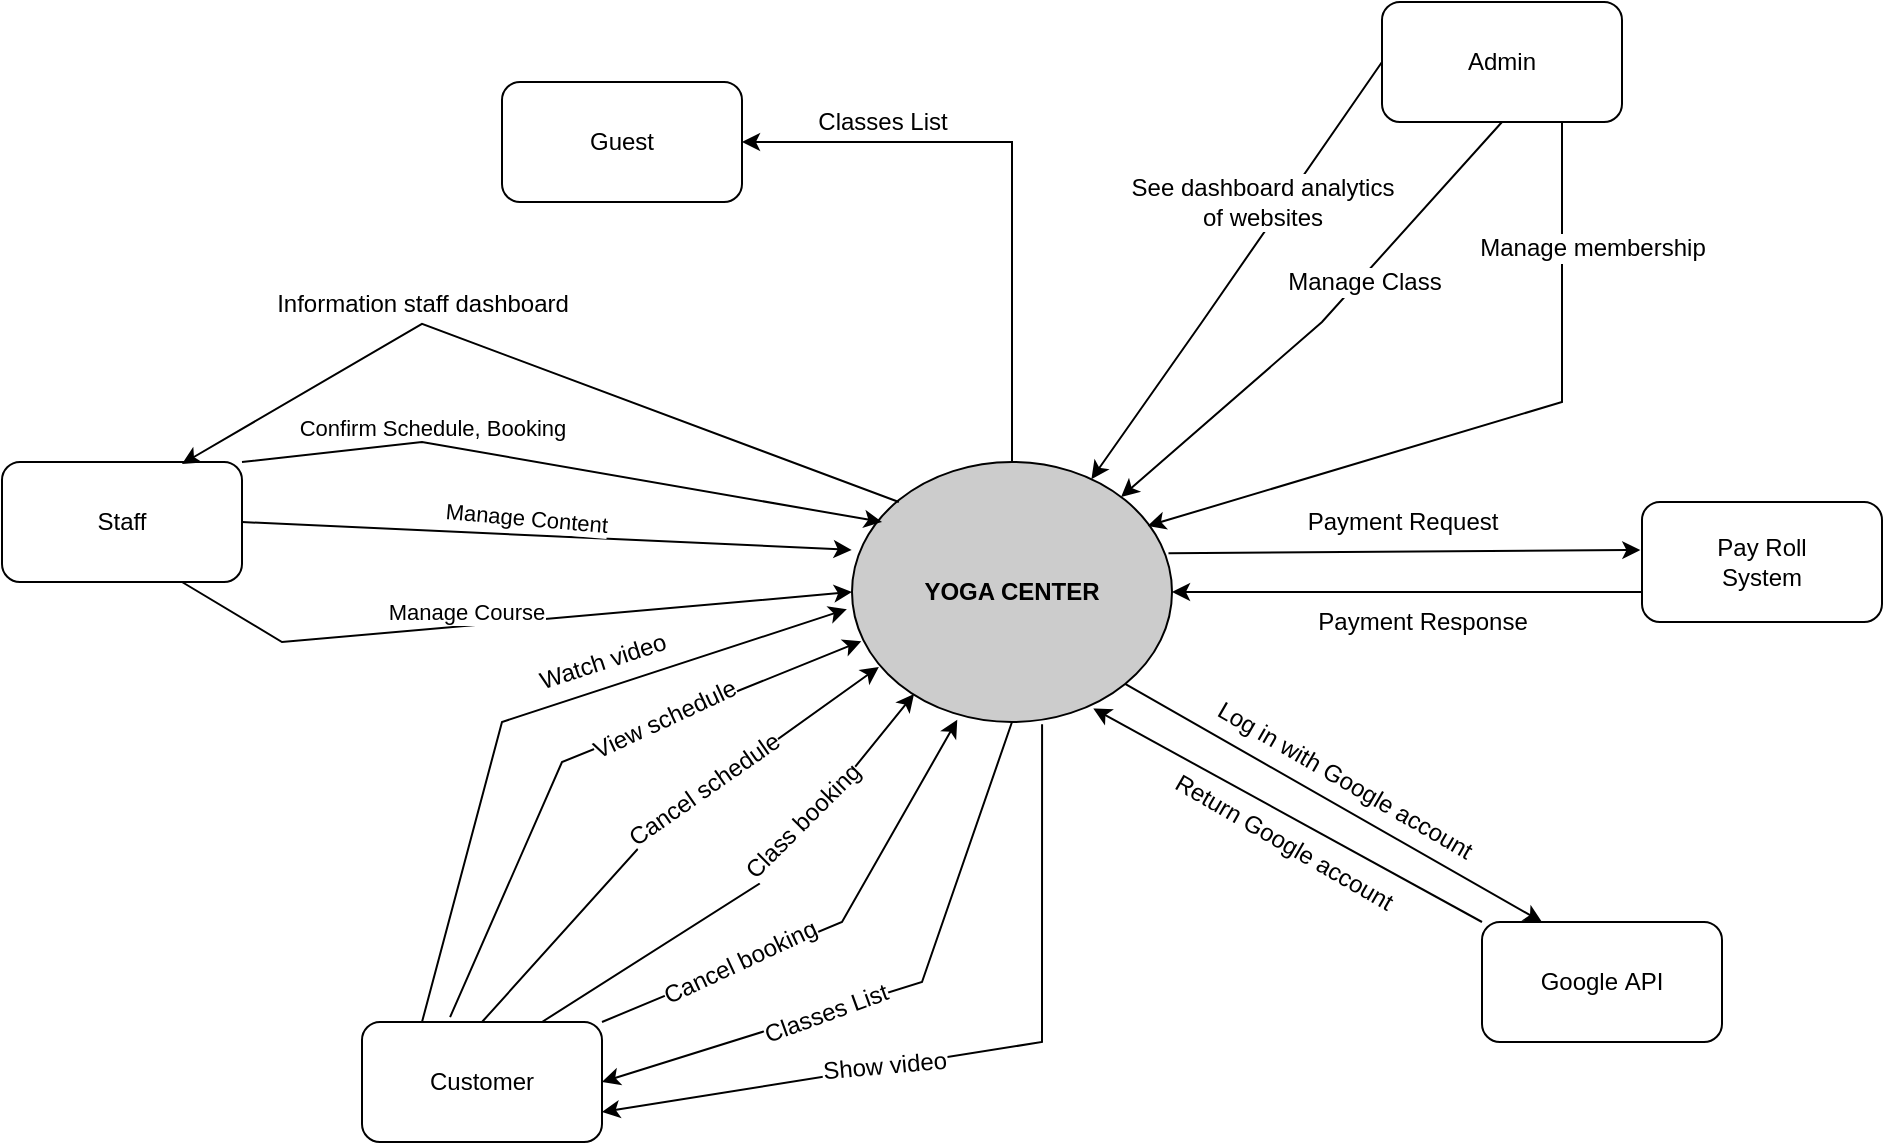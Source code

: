 <mxfile version="21.3.2" type="github" pages="2">
  <diagram name="Page-1" id="MrMd92r9Plxw8csmyKqU">
    <mxGraphModel dx="2100" dy="621" grid="1" gridSize="10" guides="1" tooltips="1" connect="1" arrows="1" fold="1" page="1" pageScale="1" pageWidth="850" pageHeight="1100" math="0" shadow="0">
      <root>
        <mxCell id="0" />
        <mxCell id="1" parent="0" />
        <mxCell id="_cK40kKRT9cYeLN7EiDp-18" style="edgeStyle=orthogonalEdgeStyle;rounded=0;orthogonalLoop=1;jettySize=auto;html=1;exitX=0.5;exitY=0;exitDx=0;exitDy=0;entryX=1;entryY=0.5;entryDx=0;entryDy=0;" parent="1" source="bXOHu24MMkb-XXLfuNmj-2" target="bXOHu24MMkb-XXLfuNmj-6" edge="1">
          <mxGeometry relative="1" as="geometry">
            <Array as="points">
              <mxPoint x="425" y="190" />
            </Array>
          </mxGeometry>
        </mxCell>
        <mxCell id="_cK40kKRT9cYeLN7EiDp-19" value="&lt;font style=&quot;font-size: 12px;&quot;&gt;Classes List&lt;/font&gt;" style="edgeLabel;html=1;align=center;verticalAlign=middle;resizable=0;points=[];" parent="_cK40kKRT9cYeLN7EiDp-18" vertex="1" connectable="0">
          <mxGeometry x="0.207" y="2" relative="1" as="geometry">
            <mxPoint x="-47" y="-12" as="offset" />
          </mxGeometry>
        </mxCell>
        <mxCell id="bXOHu24MMkb-XXLfuNmj-2" value="&lt;b&gt;YOGA CENTER&lt;/b&gt;" style="ellipse;whiteSpace=wrap;html=1;fillColor=#ccc;" parent="1" vertex="1">
          <mxGeometry x="345" y="350" width="160" height="130" as="geometry" />
        </mxCell>
        <mxCell id="bXOHu24MMkb-XXLfuNmj-3" value="Customer" style="rounded=1;whiteSpace=wrap;html=1;" parent="1" vertex="1">
          <mxGeometry x="100" y="630" width="120" height="60" as="geometry" />
        </mxCell>
        <mxCell id="bXOHu24MMkb-XXLfuNmj-4" value="Admin" style="whiteSpace=wrap;html=1;rounded=1;" parent="1" vertex="1">
          <mxGeometry x="610" y="120" width="120" height="60" as="geometry" />
        </mxCell>
        <mxCell id="bXOHu24MMkb-XXLfuNmj-6" value="Guest" style="rounded=1;whiteSpace=wrap;html=1;" parent="1" vertex="1">
          <mxGeometry x="170" y="160" width="120" height="60" as="geometry" />
        </mxCell>
        <mxCell id="bXOHu24MMkb-XXLfuNmj-7" value="Staff" style="rounded=1;whiteSpace=wrap;html=1;" parent="1" vertex="1">
          <mxGeometry x="-80" y="350" width="120" height="60" as="geometry" />
        </mxCell>
        <mxCell id="_cK40kKRT9cYeLN7EiDp-1" value="Google&amp;nbsp;API" style="rounded=1;whiteSpace=wrap;html=1;" parent="1" vertex="1">
          <mxGeometry x="660" y="580" width="120" height="60" as="geometry" />
        </mxCell>
        <mxCell id="_cK40kKRT9cYeLN7EiDp-2" value="" style="endArrow=classic;html=1;rounded=0;entryX=0.25;entryY=0;entryDx=0;entryDy=0;exitX=1;exitY=1;exitDx=0;exitDy=0;" parent="1" source="bXOHu24MMkb-XXLfuNmj-2" target="_cK40kKRT9cYeLN7EiDp-1" edge="1">
          <mxGeometry width="50" height="50" relative="1" as="geometry">
            <mxPoint x="400" y="450" as="sourcePoint" />
            <mxPoint x="450" y="400" as="targetPoint" />
          </mxGeometry>
        </mxCell>
        <mxCell id="_cK40kKRT9cYeLN7EiDp-3" value="&lt;font style=&quot;font-size: 12px;&quot;&gt;Log in with Google account&lt;/font&gt;" style="edgeLabel;html=1;align=center;verticalAlign=middle;resizable=0;points=[];rotation=30;" parent="_cK40kKRT9cYeLN7EiDp-2" vertex="1" connectable="0">
          <mxGeometry x="-0.135" y="4" relative="1" as="geometry">
            <mxPoint x="17" as="offset" />
          </mxGeometry>
        </mxCell>
        <mxCell id="_cK40kKRT9cYeLN7EiDp-6" value="" style="endArrow=classic;html=1;rounded=0;exitX=0;exitY=0;exitDx=0;exitDy=0;entryX=0.754;entryY=0.948;entryDx=0;entryDy=0;entryPerimeter=0;" parent="1" source="_cK40kKRT9cYeLN7EiDp-1" target="bXOHu24MMkb-XXLfuNmj-2" edge="1">
          <mxGeometry width="50" height="50" relative="1" as="geometry">
            <mxPoint x="400" y="450" as="sourcePoint" />
            <mxPoint x="450" y="400" as="targetPoint" />
          </mxGeometry>
        </mxCell>
        <mxCell id="_cK40kKRT9cYeLN7EiDp-7" value="&lt;font style=&quot;font-size: 12px;&quot;&gt;Return Google account&lt;/font&gt;" style="edgeLabel;html=1;align=center;verticalAlign=middle;resizable=0;points=[];rotation=30;" parent="_cK40kKRT9cYeLN7EiDp-6" vertex="1" connectable="0">
          <mxGeometry x="0.177" relative="1" as="geometry">
            <mxPoint x="15" y="22" as="offset" />
          </mxGeometry>
        </mxCell>
        <mxCell id="_cK40kKRT9cYeLN7EiDp-8" value="Pay&amp;nbsp;Roll&lt;br&gt;System" style="rounded=1;whiteSpace=wrap;html=1;" parent="1" vertex="1">
          <mxGeometry x="740" y="370" width="120" height="60" as="geometry" />
        </mxCell>
        <mxCell id="_cK40kKRT9cYeLN7EiDp-10" value="" style="endArrow=classic;html=1;rounded=0;exitX=0.989;exitY=0.351;exitDx=0;exitDy=0;exitPerimeter=0;entryX=-0.007;entryY=0.4;entryDx=0;entryDy=0;entryPerimeter=0;" parent="1" source="bXOHu24MMkb-XXLfuNmj-2" target="_cK40kKRT9cYeLN7EiDp-8" edge="1">
          <mxGeometry width="50" height="50" relative="1" as="geometry">
            <mxPoint x="500" y="383" as="sourcePoint" />
            <mxPoint x="740" y="390" as="targetPoint" />
          </mxGeometry>
        </mxCell>
        <mxCell id="_cK40kKRT9cYeLN7EiDp-12" value="&lt;font style=&quot;font-size: 12px;&quot;&gt;Payment Request&lt;/font&gt;" style="edgeLabel;html=1;align=center;verticalAlign=middle;resizable=0;points=[];rotation=0;" parent="_cK40kKRT9cYeLN7EiDp-10" vertex="1" connectable="0">
          <mxGeometry x="-0.17" y="-1" relative="1" as="geometry">
            <mxPoint x="19" y="-16" as="offset" />
          </mxGeometry>
        </mxCell>
        <mxCell id="_cK40kKRT9cYeLN7EiDp-11" value="" style="endArrow=classic;html=1;rounded=0;entryX=1;entryY=0.5;entryDx=0;entryDy=0;exitX=0;exitY=0.75;exitDx=0;exitDy=0;" parent="1" source="_cK40kKRT9cYeLN7EiDp-8" target="bXOHu24MMkb-XXLfuNmj-2" edge="1">
          <mxGeometry width="50" height="50" relative="1" as="geometry">
            <mxPoint x="400" y="440" as="sourcePoint" />
            <mxPoint x="450" y="390" as="targetPoint" />
          </mxGeometry>
        </mxCell>
        <mxCell id="_cK40kKRT9cYeLN7EiDp-14" value="&lt;font style=&quot;font-size: 12px;&quot;&gt;Payment Response&lt;/font&gt;" style="edgeLabel;html=1;align=center;verticalAlign=middle;resizable=0;points=[];rotation=0;" parent="_cK40kKRT9cYeLN7EiDp-11" vertex="1" connectable="0">
          <mxGeometry x="-0.259" y="3" relative="1" as="geometry">
            <mxPoint x="-23" y="12" as="offset" />
          </mxGeometry>
        </mxCell>
        <mxCell id="_cK40kKRT9cYeLN7EiDp-26" value="" style="endArrow=classic;html=1;rounded=0;exitX=0;exitY=0.5;exitDx=0;exitDy=0;" parent="1" source="bXOHu24MMkb-XXLfuNmj-4" target="bXOHu24MMkb-XXLfuNmj-2" edge="1">
          <mxGeometry width="50" height="50" relative="1" as="geometry">
            <mxPoint x="210" y="219.46" as="sourcePoint" />
            <mxPoint x="380" y="360" as="targetPoint" />
            <Array as="points">
              <mxPoint x="520" y="280" />
            </Array>
          </mxGeometry>
        </mxCell>
        <mxCell id="_cK40kKRT9cYeLN7EiDp-29" value="&lt;font style=&quot;font-size: 12px;&quot;&gt;See&amp;nbsp;dashboard analytics &lt;br&gt;of websites&lt;/font&gt;" style="edgeLabel;html=1;align=center;verticalAlign=middle;resizable=0;points=[];rotation=0;" parent="_cK40kKRT9cYeLN7EiDp-26" vertex="1" connectable="0">
          <mxGeometry x="-0.688" y="2" relative="1" as="geometry">
            <mxPoint x="-39" y="36" as="offset" />
          </mxGeometry>
        </mxCell>
        <mxCell id="_cK40kKRT9cYeLN7EiDp-31" value="" style="endArrow=classic;html=1;rounded=0;exitX=0.75;exitY=1;exitDx=0;exitDy=0;entryX=0.924;entryY=0.246;entryDx=0;entryDy=0;entryPerimeter=0;" parent="1" source="bXOHu24MMkb-XXLfuNmj-4" target="bXOHu24MMkb-XXLfuNmj-2" edge="1">
          <mxGeometry width="50" height="50" relative="1" as="geometry">
            <mxPoint x="704.96" y="180" as="sourcePoint" />
            <mxPoint x="505.0" y="380.03" as="targetPoint" />
            <Array as="points">
              <mxPoint x="700" y="320" />
            </Array>
          </mxGeometry>
        </mxCell>
        <mxCell id="_cK40kKRT9cYeLN7EiDp-33" value="&lt;font style=&quot;font-size: 12px;&quot;&gt;Manage membership&lt;/font&gt;" style="edgeLabel;html=1;align=center;verticalAlign=middle;resizable=0;points=[];rotation=0;" parent="_cK40kKRT9cYeLN7EiDp-31" vertex="1" connectable="0">
          <mxGeometry x="-0.346" y="-2" relative="1" as="geometry">
            <mxPoint x="17" y="-54" as="offset" />
          </mxGeometry>
        </mxCell>
        <mxCell id="_cK40kKRT9cYeLN7EiDp-35" value="" style="endArrow=classic;html=1;rounded=0;exitX=0.5;exitY=1;exitDx=0;exitDy=0;" parent="1" source="bXOHu24MMkb-XXLfuNmj-4" target="bXOHu24MMkb-XXLfuNmj-2" edge="1">
          <mxGeometry width="50" height="50" relative="1" as="geometry">
            <mxPoint x="400" y="430" as="sourcePoint" />
            <mxPoint x="450" y="380" as="targetPoint" />
            <Array as="points">
              <mxPoint x="580" y="280" />
            </Array>
          </mxGeometry>
        </mxCell>
        <mxCell id="_cK40kKRT9cYeLN7EiDp-36" value="&lt;font style=&quot;font-size: 12px;&quot;&gt;Manage Class&lt;/font&gt;" style="edgeLabel;html=1;align=center;verticalAlign=middle;resizable=0;points=[];rotation=0;" parent="_cK40kKRT9cYeLN7EiDp-35" vertex="1" connectable="0">
          <mxGeometry x="-0.421" y="2" relative="1" as="geometry">
            <mxPoint x="-19" y="21" as="offset" />
          </mxGeometry>
        </mxCell>
        <mxCell id="_cK40kKRT9cYeLN7EiDp-38" value="" style="endArrow=classic;html=1;rounded=0;exitX=0.5;exitY=0;exitDx=0;exitDy=0;entryX=0.084;entryY=0.788;entryDx=0;entryDy=0;entryPerimeter=0;" parent="1" source="bXOHu24MMkb-XXLfuNmj-3" target="bXOHu24MMkb-XXLfuNmj-2" edge="1">
          <mxGeometry width="50" height="50" relative="1" as="geometry">
            <mxPoint x="400" y="520" as="sourcePoint" />
            <mxPoint x="450" y="470" as="targetPoint" />
            <Array as="points">
              <mxPoint x="250" y="530" />
            </Array>
          </mxGeometry>
        </mxCell>
        <mxCell id="_cK40kKRT9cYeLN7EiDp-49" value="&lt;font style=&quot;font-size: 12px;&quot;&gt;Cancel schedule&lt;/font&gt;" style="edgeLabel;html=1;align=center;verticalAlign=middle;resizable=0;points=[];rotation=-35;" parent="_cK40kKRT9cYeLN7EiDp-38" vertex="1" connectable="0">
          <mxGeometry x="0.198" y="1" relative="1" as="geometry">
            <mxPoint as="offset" />
          </mxGeometry>
        </mxCell>
        <mxCell id="_cK40kKRT9cYeLN7EiDp-39" value="" style="endArrow=classic;html=1;rounded=0;exitX=0.75;exitY=0;exitDx=0;exitDy=0;entryX=0.194;entryY=0.892;entryDx=0;entryDy=0;entryPerimeter=0;" parent="1" source="bXOHu24MMkb-XXLfuNmj-3" target="bXOHu24MMkb-XXLfuNmj-2" edge="1">
          <mxGeometry width="50" height="50" relative="1" as="geometry">
            <mxPoint x="400" y="520" as="sourcePoint" />
            <mxPoint x="340" y="480" as="targetPoint" />
            <Array as="points">
              <mxPoint x="300" y="560" />
            </Array>
          </mxGeometry>
        </mxCell>
        <mxCell id="_cK40kKRT9cYeLN7EiDp-50" value="&lt;font style=&quot;font-size: 12px;&quot;&gt;Class booking&lt;/font&gt;" style="edgeLabel;html=1;align=center;verticalAlign=middle;resizable=0;points=[];rotation=-45;" parent="_cK40kKRT9cYeLN7EiDp-39" vertex="1" connectable="0">
          <mxGeometry x="0.289" y="3" relative="1" as="geometry">
            <mxPoint x="2" y="-4" as="offset" />
          </mxGeometry>
        </mxCell>
        <mxCell id="_cK40kKRT9cYeLN7EiDp-41" value="" style="endArrow=classic;html=1;rounded=0;exitX=0.367;exitY=-0.04;exitDx=0;exitDy=0;entryX=0.029;entryY=0.689;entryDx=0;entryDy=0;entryPerimeter=0;exitPerimeter=0;" parent="1" source="bXOHu24MMkb-XXLfuNmj-3" target="bXOHu24MMkb-XXLfuNmj-2" edge="1">
          <mxGeometry width="50" height="50" relative="1" as="geometry">
            <mxPoint x="400" y="520" as="sourcePoint" />
            <mxPoint x="450" y="470" as="targetPoint" />
            <Array as="points">
              <mxPoint x="200" y="500" />
            </Array>
          </mxGeometry>
        </mxCell>
        <mxCell id="_cK40kKRT9cYeLN7EiDp-48" value="&lt;font style=&quot;font-size: 12px;&quot;&gt;View schedule&lt;/font&gt;" style="edgeLabel;html=1;align=center;verticalAlign=middle;resizable=0;points=[];rotation=-25;" parent="_cK40kKRT9cYeLN7EiDp-41" vertex="1" connectable="0">
          <mxGeometry x="0.29" y="1" relative="1" as="geometry">
            <mxPoint as="offset" />
          </mxGeometry>
        </mxCell>
        <mxCell id="_cK40kKRT9cYeLN7EiDp-43" value="" style="endArrow=classic;html=1;rounded=0;exitX=1;exitY=0;exitDx=0;exitDy=0;entryX=0.329;entryY=0.991;entryDx=0;entryDy=0;entryPerimeter=0;" parent="1" source="bXOHu24MMkb-XXLfuNmj-3" target="bXOHu24MMkb-XXLfuNmj-2" edge="1">
          <mxGeometry width="50" height="50" relative="1" as="geometry">
            <mxPoint x="400" y="520" as="sourcePoint" />
            <mxPoint x="450" y="470" as="targetPoint" />
            <Array as="points">
              <mxPoint x="340" y="580" />
            </Array>
          </mxGeometry>
        </mxCell>
        <mxCell id="_cK40kKRT9cYeLN7EiDp-51" value="&lt;font style=&quot;font-size: 12px;&quot;&gt;Cancel booking&lt;/font&gt;" style="edgeLabel;html=1;align=center;verticalAlign=middle;resizable=0;points=[];rotation=-25;" parent="_cK40kKRT9cYeLN7EiDp-43" vertex="1" connectable="0">
          <mxGeometry x="-0.313" y="-3" relative="1" as="geometry">
            <mxPoint x="-10" as="offset" />
          </mxGeometry>
        </mxCell>
        <mxCell id="_cK40kKRT9cYeLN7EiDp-44" value="" style="endArrow=classic;html=1;rounded=0;exitX=0.5;exitY=1;exitDx=0;exitDy=0;entryX=1;entryY=0.5;entryDx=0;entryDy=0;" parent="1" source="bXOHu24MMkb-XXLfuNmj-2" target="bXOHu24MMkb-XXLfuNmj-3" edge="1">
          <mxGeometry width="50" height="50" relative="1" as="geometry">
            <mxPoint x="400" y="520" as="sourcePoint" />
            <mxPoint x="450" y="470" as="targetPoint" />
            <Array as="points">
              <mxPoint x="380" y="610" />
            </Array>
          </mxGeometry>
        </mxCell>
        <mxCell id="_cK40kKRT9cYeLN7EiDp-52" value="&lt;font style=&quot;font-size: 12px;&quot;&gt;Classes List&lt;/font&gt;" style="edgeLabel;html=1;align=center;verticalAlign=middle;resizable=0;points=[];rotation=-20;" parent="_cK40kKRT9cYeLN7EiDp-44" vertex="1" connectable="0">
          <mxGeometry x="0.238" y="1" relative="1" as="geometry">
            <mxPoint as="offset" />
          </mxGeometry>
        </mxCell>
        <mxCell id="_cK40kKRT9cYeLN7EiDp-45" value="" style="endArrow=classic;html=1;rounded=0;entryX=1;entryY=0.75;entryDx=0;entryDy=0;exitX=0.594;exitY=1.009;exitDx=0;exitDy=0;exitPerimeter=0;" parent="1" source="bXOHu24MMkb-XXLfuNmj-2" target="bXOHu24MMkb-XXLfuNmj-3" edge="1">
          <mxGeometry width="50" height="50" relative="1" as="geometry">
            <mxPoint x="400" y="520" as="sourcePoint" />
            <mxPoint x="450" y="470" as="targetPoint" />
            <Array as="points">
              <mxPoint x="440" y="640" />
            </Array>
          </mxGeometry>
        </mxCell>
        <mxCell id="_cK40kKRT9cYeLN7EiDp-53" value="&lt;font style=&quot;font-size: 12px;&quot;&gt;Show video&lt;/font&gt;" style="edgeLabel;html=1;align=center;verticalAlign=middle;resizable=0;points=[];rotation=-5;" parent="_cK40kKRT9cYeLN7EiDp-45" vertex="1" connectable="0">
          <mxGeometry x="0.249" y="-1" relative="1" as="geometry">
            <mxPoint as="offset" />
          </mxGeometry>
        </mxCell>
        <mxCell id="_cK40kKRT9cYeLN7EiDp-46" value="" style="endArrow=classic;html=1;rounded=0;exitX=0.25;exitY=0;exitDx=0;exitDy=0;entryX=-0.016;entryY=0.566;entryDx=0;entryDy=0;entryPerimeter=0;" parent="1" source="bXOHu24MMkb-XXLfuNmj-3" target="bXOHu24MMkb-XXLfuNmj-2" edge="1">
          <mxGeometry width="50" height="50" relative="1" as="geometry">
            <mxPoint x="400" y="520" as="sourcePoint" />
            <mxPoint x="450" y="470" as="targetPoint" />
            <Array as="points">
              <mxPoint x="170" y="480" />
            </Array>
          </mxGeometry>
        </mxCell>
        <mxCell id="_cK40kKRT9cYeLN7EiDp-47" value="&lt;font style=&quot;font-size: 12px;&quot;&gt;Watch video&lt;/font&gt;" style="edgeLabel;html=1;align=center;verticalAlign=middle;resizable=0;points=[];rotation=-18;" parent="_cK40kKRT9cYeLN7EiDp-46" vertex="1" connectable="0">
          <mxGeometry x="0.252" y="-2" relative="1" as="geometry">
            <mxPoint x="-4" y="-15" as="offset" />
          </mxGeometry>
        </mxCell>
        <mxCell id="_cK40kKRT9cYeLN7EiDp-54" value="" style="endArrow=classic;html=1;rounded=0;exitX=0;exitY=0;exitDx=0;exitDy=0;entryX=0.75;entryY=0;entryDx=0;entryDy=0;" parent="1" edge="1">
          <mxGeometry width="50" height="50" relative="1" as="geometry">
            <mxPoint x="368.431" y="369.998" as="sourcePoint" />
            <mxPoint x="10" y="350.96" as="targetPoint" />
            <Array as="points">
              <mxPoint x="130" y="280.96" />
            </Array>
          </mxGeometry>
        </mxCell>
        <mxCell id="_cK40kKRT9cYeLN7EiDp-55" value="&lt;font style=&quot;font-size: 12px;&quot;&gt;Information staff dashboard&lt;/font&gt;" style="edgeLabel;html=1;align=center;verticalAlign=middle;resizable=0;points=[];rotation=0;" parent="_cK40kKRT9cYeLN7EiDp-54" vertex="1" connectable="0">
          <mxGeometry x="0.369" relative="1" as="geometry">
            <mxPoint x="13" y="-18" as="offset" />
          </mxGeometry>
        </mxCell>
        <mxCell id="_cK40kKRT9cYeLN7EiDp-56" value="" style="endArrow=classic;html=1;rounded=0;exitX=1;exitY=0.5;exitDx=0;exitDy=0;entryX=-0.001;entryY=0.338;entryDx=0;entryDy=0;entryPerimeter=0;" parent="1" source="bXOHu24MMkb-XXLfuNmj-7" target="bXOHu24MMkb-XXLfuNmj-2" edge="1">
          <mxGeometry width="50" height="50" relative="1" as="geometry">
            <mxPoint x="400" y="420" as="sourcePoint" />
            <mxPoint x="360" y="400" as="targetPoint" />
          </mxGeometry>
        </mxCell>
        <mxCell id="_cK40kKRT9cYeLN7EiDp-58" value="Confirm Schedule, Booking" style="edgeLabel;html=1;align=center;verticalAlign=middle;resizable=0;points=[];rotation=0;" parent="_cK40kKRT9cYeLN7EiDp-56" vertex="1" connectable="0">
          <mxGeometry x="-0.284" y="-1" relative="1" as="geometry">
            <mxPoint x="-14" y="-53" as="offset" />
          </mxGeometry>
        </mxCell>
        <mxCell id="IrXQ_nNbj30ZWgIwQqoz-1" value="" style="endArrow=classic;html=1;rounded=0;exitX=0.75;exitY=1;exitDx=0;exitDy=0;entryX=0;entryY=0.5;entryDx=0;entryDy=0;" parent="1" source="bXOHu24MMkb-XXLfuNmj-7" target="bXOHu24MMkb-XXLfuNmj-2" edge="1">
          <mxGeometry width="50" height="50" relative="1" as="geometry">
            <mxPoint x="530" y="450" as="sourcePoint" />
            <mxPoint x="580" y="400" as="targetPoint" />
            <Array as="points">
              <mxPoint x="60" y="440" />
            </Array>
          </mxGeometry>
        </mxCell>
        <mxCell id="IrXQ_nNbj30ZWgIwQqoz-2" value="Manage Course" style="edgeLabel;html=1;align=center;verticalAlign=middle;resizable=0;points=[];" parent="IrXQ_nNbj30ZWgIwQqoz-1" vertex="1" connectable="0">
          <mxGeometry x="-0.336" y="-1" relative="1" as="geometry">
            <mxPoint x="36" y="-11" as="offset" />
          </mxGeometry>
        </mxCell>
        <mxCell id="zavNtBPHiaZTgkonnO8q-1" value="" style="endArrow=classic;html=1;rounded=0;exitX=1;exitY=0;exitDx=0;exitDy=0;" parent="1" source="bXOHu24MMkb-XXLfuNmj-7" edge="1">
          <mxGeometry width="50" height="50" relative="1" as="geometry">
            <mxPoint x="530" y="450" as="sourcePoint" />
            <mxPoint x="360" y="380" as="targetPoint" />
            <Array as="points">
              <mxPoint x="130" y="340" />
            </Array>
          </mxGeometry>
        </mxCell>
        <mxCell id="zavNtBPHiaZTgkonnO8q-2" value="Manage Content" style="edgeLabel;html=1;align=center;verticalAlign=middle;resizable=0;points=[];rotation=5;" parent="zavNtBPHiaZTgkonnO8q-1" vertex="1" connectable="0">
          <mxGeometry x="-0.207" y="-2" relative="1" as="geometry">
            <mxPoint x="15" y="29" as="offset" />
          </mxGeometry>
        </mxCell>
      </root>
    </mxGraphModel>
  </diagram>
  <diagram id="S1NJ6HDDJ7OEK5JjMJYA" name="Page-2">
    <mxGraphModel dx="1250" dy="1721" grid="1" gridSize="10" guides="1" tooltips="1" connect="1" arrows="1" fold="1" page="1" pageScale="1" pageWidth="850" pageHeight="1100" math="0" shadow="0">
      <root>
        <mxCell id="0" />
        <mxCell id="1" parent="0" />
        <mxCell id="6F4QvNjLoQCL5bdtAY6h-9" value="" style="edgeStyle=orthogonalEdgeStyle;rounded=0;orthogonalLoop=1;jettySize=auto;html=1;exitX=0.5;exitY=0;exitDx=0;exitDy=0;entryX=0;entryY=0.5;entryDx=0;entryDy=0;" parent="1" source="6F4QvNjLoQCL5bdtAY6h-3" target="6F4QvNjLoQCL5bdtAY6h-8" edge="1">
          <mxGeometry relative="1" as="geometry" />
        </mxCell>
        <mxCell id="Jba-cBQ16d0cK4rYOOUF-9" value="&lt;font style=&quot;font-size: 12px;&quot;&gt;Click on Admin Dashboard&lt;/font&gt;" style="edgeLabel;html=1;align=center;verticalAlign=middle;resizable=0;points=[];" parent="6F4QvNjLoQCL5bdtAY6h-9" vertex="1" connectable="0">
          <mxGeometry x="0.387" y="1" relative="1" as="geometry">
            <mxPoint x="20" y="-9" as="offset" />
          </mxGeometry>
        </mxCell>
        <mxCell id="r6qMvdoQjRcYllle-EVD-7" value="" style="edgeStyle=orthogonalEdgeStyle;rounded=0;orthogonalLoop=1;jettySize=auto;html=1;" parent="1" source="6F4QvNjLoQCL5bdtAY6h-3" target="r6qMvdoQjRcYllle-EVD-6" edge="1">
          <mxGeometry relative="1" as="geometry">
            <Array as="points">
              <mxPoint x="450" y="430" />
              <mxPoint x="450" y="490" />
            </Array>
          </mxGeometry>
        </mxCell>
        <mxCell id="Jba-cBQ16d0cK4rYOOUF-13" value="&lt;font style=&quot;font-size: 12px;&quot;&gt;Click on Staff Dashboard&lt;/font&gt;" style="edgeLabel;html=1;align=center;verticalAlign=middle;resizable=0;points=[];" parent="r6qMvdoQjRcYllle-EVD-7" vertex="1" connectable="0">
          <mxGeometry x="-0.007" y="-1" relative="1" as="geometry">
            <mxPoint y="-11" as="offset" />
          </mxGeometry>
        </mxCell>
        <mxCell id="Jba-cBQ16d0cK4rYOOUF-3" value="" style="edgeStyle=orthogonalEdgeStyle;rounded=0;orthogonalLoop=1;jettySize=auto;html=1;entryX=0;entryY=0.5;entryDx=0;entryDy=0;exitX=0.5;exitY=0;exitDx=0;exitDy=0;" parent="1" source="6F4QvNjLoQCL5bdtAY6h-3" target="Jba-cBQ16d0cK4rYOOUF-2" edge="1">
          <mxGeometry relative="1" as="geometry">
            <Array as="points">
              <mxPoint x="140" y="370" />
              <mxPoint x="330" y="370" />
              <mxPoint x="330" y="560" />
            </Array>
          </mxGeometry>
        </mxCell>
        <mxCell id="Jba-cBQ16d0cK4rYOOUF-4" value="&lt;font style=&quot;font-size: 12px;&quot;&gt;Register button&lt;/font&gt;" style="edgeLabel;html=1;align=center;verticalAlign=middle;resizable=0;points=[];" parent="Jba-cBQ16d0cK4rYOOUF-3" vertex="1" connectable="0">
          <mxGeometry x="0.253" y="2" relative="1" as="geometry">
            <mxPoint x="-82" y="-108" as="offset" />
          </mxGeometry>
        </mxCell>
        <mxCell id="Jba-cBQ16d0cK4rYOOUF-6" value="" style="edgeStyle=orthogonalEdgeStyle;rounded=0;orthogonalLoop=1;jettySize=auto;html=1;exitX=0.5;exitY=0;exitDx=0;exitDy=0;entryX=0;entryY=0.5;entryDx=0;entryDy=0;" parent="1" source="6F4QvNjLoQCL5bdtAY6h-3" target="Jba-cBQ16d0cK4rYOOUF-5" edge="1">
          <mxGeometry relative="1" as="geometry">
            <Array as="points">
              <mxPoint x="140" y="-10" />
            </Array>
          </mxGeometry>
        </mxCell>
        <mxCell id="xKTZ25D4ZijVbejgiYg_-14" value="Click on User Dashboard" style="edgeLabel;html=1;align=center;verticalAlign=middle;resizable=0;points=[];" parent="Jba-cBQ16d0cK4rYOOUF-6" vertex="1" connectable="0">
          <mxGeometry x="0.453" y="2" relative="1" as="geometry">
            <mxPoint x="54" y="-8" as="offset" />
          </mxGeometry>
        </mxCell>
        <mxCell id="xKTZ25D4ZijVbejgiYg_-3" value="" style="edgeStyle=orthogonalEdgeStyle;rounded=0;orthogonalLoop=1;jettySize=auto;html=1;entryX=0;entryY=0.5;entryDx=0;entryDy=0;exitX=0.5;exitY=0;exitDx=0;exitDy=0;" parent="1" source="6F4QvNjLoQCL5bdtAY6h-3" target="xKTZ25D4ZijVbejgiYg_-2" edge="1">
          <mxGeometry relative="1" as="geometry">
            <mxPoint x="60" y="260" as="sourcePoint" />
            <Array as="points">
              <mxPoint x="140" y="-160" />
            </Array>
          </mxGeometry>
        </mxCell>
        <mxCell id="xKTZ25D4ZijVbejgiYg_-13" value="&lt;font style=&quot;font-size: 12px;&quot;&gt;Click on Course button on &lt;br&gt;the side bar&lt;/font&gt;" style="edgeLabel;html=1;align=center;verticalAlign=middle;resizable=0;points=[];" parent="xKTZ25D4ZijVbejgiYg_-3" vertex="1" connectable="0">
          <mxGeometry x="0.563" y="-1" relative="1" as="geometry">
            <mxPoint x="54" y="-21" as="offset" />
          </mxGeometry>
        </mxCell>
        <mxCell id="xKTZ25D4ZijVbejgiYg_-17" value="" style="edgeStyle=orthogonalEdgeStyle;rounded=0;orthogonalLoop=1;jettySize=auto;html=1;entryX=0;entryY=0.5;entryDx=0;entryDy=0;exitX=1;exitY=0.5;exitDx=0;exitDy=0;exitPerimeter=0;" parent="1" source="6F4QvNjLoQCL5bdtAY6h-3" target="xKTZ25D4ZijVbejgiYg_-16" edge="1">
          <mxGeometry relative="1" as="geometry" />
        </mxCell>
        <mxCell id="xKTZ25D4ZijVbejgiYg_-18" value="&lt;font style=&quot;font-size: 12px;&quot;&gt;&quot;Search&quot;&lt;br&gt;&amp;nbsp;on header&lt;/font&gt;" style="edgeLabel;html=1;align=center;verticalAlign=middle;resizable=0;points=[];" parent="xKTZ25D4ZijVbejgiYg_-17" vertex="1" connectable="0">
          <mxGeometry x="0.924" y="2" relative="1" as="geometry">
            <mxPoint x="-134" y="-18" as="offset" />
          </mxGeometry>
        </mxCell>
        <mxCell id="6F4QvNjLoQCL5bdtAY6h-3" value="Home Page" style="rounded=0;whiteSpace=wrap;html=1;fillColor=#66B2FF;strokeColor=none;" parent="1" vertex="1">
          <mxGeometry x="80" y="400" width="120" height="60" as="geometry" />
        </mxCell>
        <mxCell id="6F4QvNjLoQCL5bdtAY6h-18" value="" style="edgeStyle=orthogonalEdgeStyle;rounded=0;orthogonalLoop=1;jettySize=auto;html=1;entryX=0.5;entryY=0;entryDx=0;entryDy=0;exitX=0.5;exitY=1;exitDx=0;exitDy=0;" parent="1" source="6F4QvNjLoQCL5bdtAY6h-4" target="6F4QvNjLoQCL5bdtAY6h-17" edge="1">
          <mxGeometry relative="1" as="geometry">
            <mxPoint x="190" y="650" as="sourcePoint" />
          </mxGeometry>
        </mxCell>
        <mxCell id="r6qMvdoQjRcYllle-EVD-2" value="&lt;font style=&quot;font-size: 12px;&quot;&gt;Sign up for free&lt;/font&gt;" style="edgeLabel;html=1;align=center;verticalAlign=middle;resizable=0;points=[];" parent="6F4QvNjLoQCL5bdtAY6h-18" vertex="1" connectable="0">
          <mxGeometry x="0.115" y="-1" relative="1" as="geometry">
            <mxPoint x="1" y="-5" as="offset" />
          </mxGeometry>
        </mxCell>
        <mxCell id="6F4QvNjLoQCL5bdtAY6h-23" value="" style="edgeStyle=orthogonalEdgeStyle;rounded=0;orthogonalLoop=1;jettySize=auto;html=1;" parent="1" source="6F4QvNjLoQCL5bdtAY6h-4" target="6F4QvNjLoQCL5bdtAY6h-22" edge="1">
          <mxGeometry relative="1" as="geometry" />
        </mxCell>
        <mxCell id="r6qMvdoQjRcYllle-EVD-3" value="&lt;font style=&quot;font-size: 12px;&quot;&gt;Forgot password button&lt;/font&gt;" style="edgeLabel;html=1;align=center;verticalAlign=middle;resizable=0;points=[];" parent="6F4QvNjLoQCL5bdtAY6h-23" vertex="1" connectable="0">
          <mxGeometry x="0.147" y="-1" relative="1" as="geometry">
            <mxPoint x="1" y="20" as="offset" />
          </mxGeometry>
        </mxCell>
        <mxCell id="6F4QvNjLoQCL5bdtAY6h-4" value="Login" style="rounded=0;whiteSpace=wrap;html=1;fillColor=#66B2FF;strokeColor=none;" parent="1" vertex="1">
          <mxGeometry x="80" y="520" width="120" height="60" as="geometry" />
        </mxCell>
        <mxCell id="6F4QvNjLoQCL5bdtAY6h-6" value="" style="endArrow=classic;startArrow=classic;html=1;rounded=0;entryX=0.5;entryY=0;entryDx=0;entryDy=0;exitX=0.5;exitY=1;exitDx=0;exitDy=0;" parent="1" source="6F4QvNjLoQCL5bdtAY6h-3" target="6F4QvNjLoQCL5bdtAY6h-4" edge="1">
          <mxGeometry width="50" height="50" relative="1" as="geometry">
            <mxPoint x="440" y="550" as="sourcePoint" />
            <mxPoint x="580" y="430" as="targetPoint" />
          </mxGeometry>
        </mxCell>
        <mxCell id="r6qMvdoQjRcYllle-EVD-1" value="&lt;font style=&quot;font-size: 12px;&quot;&gt;Login button&lt;/font&gt;" style="edgeLabel;html=1;align=center;verticalAlign=middle;resizable=0;points=[];" parent="6F4QvNjLoQCL5bdtAY6h-6" vertex="1" connectable="0">
          <mxGeometry x="-0.367" relative="1" as="geometry">
            <mxPoint y="11" as="offset" />
          </mxGeometry>
        </mxCell>
        <mxCell id="6F4QvNjLoQCL5bdtAY6h-12" value="" style="edgeStyle=orthogonalEdgeStyle;rounded=0;orthogonalLoop=1;jettySize=auto;html=1;entryX=0;entryY=0.5;entryDx=0;entryDy=0;exitX=0.5;exitY=0;exitDx=0;exitDy=0;" parent="1" source="6F4QvNjLoQCL5bdtAY6h-8" target="6F4QvNjLoQCL5bdtAY6h-10" edge="1">
          <mxGeometry relative="1" as="geometry" />
        </mxCell>
        <mxCell id="Jba-cBQ16d0cK4rYOOUF-10" value="Class Management" style="edgeLabel;html=1;align=center;verticalAlign=middle;resizable=0;points=[];" parent="6F4QvNjLoQCL5bdtAY6h-12" vertex="1" connectable="0">
          <mxGeometry x="0.072" y="2" relative="1" as="geometry">
            <mxPoint y="-8" as="offset" />
          </mxGeometry>
        </mxCell>
        <mxCell id="6F4QvNjLoQCL5bdtAY6h-14" value="" style="edgeStyle=orthogonalEdgeStyle;rounded=0;orthogonalLoop=1;jettySize=auto;html=1;entryX=0;entryY=0.5;entryDx=0;entryDy=0;exitX=1;exitY=0.5;exitDx=0;exitDy=0;" parent="1" source="6F4QvNjLoQCL5bdtAY6h-8" target="6F4QvNjLoQCL5bdtAY6h-13" edge="1">
          <mxGeometry relative="1" as="geometry" />
        </mxCell>
        <mxCell id="Jba-cBQ16d0cK4rYOOUF-11" value="&lt;font style=&quot;font-size: 12px;&quot;&gt;Membership Management&lt;/font&gt;" style="edgeLabel;html=1;align=center;verticalAlign=middle;resizable=0;points=[];" parent="6F4QvNjLoQCL5bdtAY6h-14" vertex="1" connectable="0">
          <mxGeometry x="-0.36" y="1" relative="1" as="geometry">
            <mxPoint x="22" y="-9" as="offset" />
          </mxGeometry>
        </mxCell>
        <mxCell id="6F4QvNjLoQCL5bdtAY6h-16" value="" style="edgeStyle=orthogonalEdgeStyle;rounded=0;orthogonalLoop=1;jettySize=auto;html=1;entryX=0;entryY=0.5;entryDx=0;entryDy=0;exitX=0.5;exitY=1;exitDx=0;exitDy=0;" parent="1" source="6F4QvNjLoQCL5bdtAY6h-8" target="6F4QvNjLoQCL5bdtAY6h-15" edge="1">
          <mxGeometry relative="1" as="geometry">
            <mxPoint x="340" y="340" as="targetPoint" />
          </mxGeometry>
        </mxCell>
        <mxCell id="Jba-cBQ16d0cK4rYOOUF-12" value="Account Management" style="edgeLabel;html=1;align=center;verticalAlign=middle;resizable=0;points=[];" parent="6F4QvNjLoQCL5bdtAY6h-16" vertex="1" connectable="0">
          <mxGeometry x="0.021" y="3" relative="1" as="geometry">
            <mxPoint x="42" y="-7" as="offset" />
          </mxGeometry>
        </mxCell>
        <mxCell id="6F4QvNjLoQCL5bdtAY6h-8" value="Admin Dashboard" style="whiteSpace=wrap;html=1;fillColor=#66B2FF;strokeColor=none;rounded=0;" parent="1" vertex="1">
          <mxGeometry x="330" y="200" width="120" height="60" as="geometry" />
        </mxCell>
        <mxCell id="oTk-TCof_RSNwaFS9sN1-6" value="" style="edgeStyle=orthogonalEdgeStyle;rounded=0;orthogonalLoop=1;jettySize=auto;html=1;" parent="1" source="6F4QvNjLoQCL5bdtAY6h-10" target="oTk-TCof_RSNwaFS9sN1-5" edge="1">
          <mxGeometry relative="1" as="geometry" />
        </mxCell>
        <mxCell id="6F4QvNjLoQCL5bdtAY6h-10" value="Admin Manage &lt;br&gt;Class" style="whiteSpace=wrap;html=1;fillColor=#66B2FF;strokeColor=none;rounded=0;" parent="1" vertex="1">
          <mxGeometry x="610" y="100" width="120" height="60" as="geometry" />
        </mxCell>
        <mxCell id="6F4QvNjLoQCL5bdtAY6h-13" value="Admin Manage Membership" style="whiteSpace=wrap;html=1;fillColor=#66B2FF;strokeColor=none;rounded=0;" parent="1" vertex="1">
          <mxGeometry x="610" y="200" width="120" height="60" as="geometry" />
        </mxCell>
        <mxCell id="6F4QvNjLoQCL5bdtAY6h-15" value="Admin Manage&lt;br&gt;Account" style="whiteSpace=wrap;html=1;fillColor=#66B2FF;strokeColor=none;rounded=0;" parent="1" vertex="1">
          <mxGeometry x="610" y="300" width="120" height="60" as="geometry" />
        </mxCell>
        <mxCell id="6F4QvNjLoQCL5bdtAY6h-19" style="edgeStyle=orthogonalEdgeStyle;rounded=0;orthogonalLoop=1;jettySize=auto;html=1;exitX=0;exitY=0.5;exitDx=0;exitDy=0;entryX=0;entryY=0.5;entryDx=0;entryDy=0;" parent="1" source="6F4QvNjLoQCL5bdtAY6h-17" target="6F4QvNjLoQCL5bdtAY6h-3" edge="1">
          <mxGeometry relative="1" as="geometry">
            <Array as="points">
              <mxPoint x="40" y="690" />
              <mxPoint x="40" y="430" />
            </Array>
          </mxGeometry>
        </mxCell>
        <mxCell id="6F4QvNjLoQCL5bdtAY6h-17" value="Register" style="rounded=0;whiteSpace=wrap;html=1;fillColor=#66B2FF;strokeColor=none;" parent="1" vertex="1">
          <mxGeometry x="80" y="660" width="120" height="60" as="geometry" />
        </mxCell>
        <mxCell id="6F4QvNjLoQCL5bdtAY6h-22" value="Forgot Password" style="rounded=0;whiteSpace=wrap;html=1;fillColor=#66B2FF;strokeColor=none;" parent="1" vertex="1">
          <mxGeometry x="240" y="660" width="120" height="60" as="geometry" />
        </mxCell>
        <mxCell id="6F4QvNjLoQCL5bdtAY6h-24" value="" style="endArrow=classic;html=1;rounded=0;exitX=0.5;exitY=0;exitDx=0;exitDy=0;entryX=0.5;entryY=1;entryDx=0;entryDy=0;" parent="1" source="6F4QvNjLoQCL5bdtAY6h-3" target="6F4QvNjLoQCL5bdtAY6h-25" edge="1">
          <mxGeometry width="50" height="50" relative="1" as="geometry">
            <mxPoint x="400" y="350" as="sourcePoint" />
            <mxPoint x="140" y="130" as="targetPoint" />
            <Array as="points">
              <mxPoint x="140" y="180" />
              <mxPoint x="140" y="-20" />
            </Array>
          </mxGeometry>
        </mxCell>
        <mxCell id="r6qMvdoQjRcYllle-EVD-4" value="&lt;font style=&quot;font-size: 12px;&quot;&gt;Click on avatar then click to &quot;Profile&quot;&lt;/font&gt;" style="edgeLabel;html=1;align=center;verticalAlign=middle;resizable=0;points=[];" parent="6F4QvNjLoQCL5bdtAY6h-24" vertex="1" connectable="0">
          <mxGeometry x="0.77" y="-2" relative="1" as="geometry">
            <mxPoint x="8" y="-22" as="offset" />
          </mxGeometry>
        </mxCell>
        <mxCell id="6F4QvNjLoQCL5bdtAY6h-25" value="User Profile" style="rounded=0;whiteSpace=wrap;html=1;fillColor=#66B2FF;shadow=0;strokeColor=none;" parent="1" vertex="1">
          <mxGeometry x="80" y="-370" width="120" height="60" as="geometry" />
        </mxCell>
        <mxCell id="Jba-cBQ16d0cK4rYOOUF-15" value="" style="edgeStyle=orthogonalEdgeStyle;rounded=0;orthogonalLoop=1;jettySize=auto;html=1;entryX=0;entryY=0.5;entryDx=0;entryDy=0;" parent="1" source="r6qMvdoQjRcYllle-EVD-6" target="Jba-cBQ16d0cK4rYOOUF-14" edge="1">
          <mxGeometry relative="1" as="geometry" />
        </mxCell>
        <mxCell id="91KsBr6qsxY0aj8qucQh-5" value="&lt;font style=&quot;font-size: 12px;&quot;&gt;Click &quot;Edit&quot; Class&lt;/font&gt;" style="edgeLabel;html=1;align=center;verticalAlign=middle;resizable=0;points=[];" parent="Jba-cBQ16d0cK4rYOOUF-15" vertex="1" connectable="0">
          <mxGeometry x="0.144" y="-3" relative="1" as="geometry">
            <mxPoint as="offset" />
          </mxGeometry>
        </mxCell>
        <mxCell id="91KsBr6qsxY0aj8qucQh-2" value="" style="edgeStyle=orthogonalEdgeStyle;rounded=0;orthogonalLoop=1;jettySize=auto;html=1;" parent="1" source="r6qMvdoQjRcYllle-EVD-6" target="91KsBr6qsxY0aj8qucQh-1" edge="1">
          <mxGeometry relative="1" as="geometry" />
        </mxCell>
        <mxCell id="MtK1Z15OY6-497_qcbob-2" value="" style="edgeStyle=orthogonalEdgeStyle;rounded=0;orthogonalLoop=1;jettySize=auto;html=1;" edge="1" parent="1" source="r6qMvdoQjRcYllle-EVD-6" target="91KsBr6qsxY0aj8qucQh-1">
          <mxGeometry relative="1" as="geometry" />
        </mxCell>
        <mxCell id="MtK1Z15OY6-497_qcbob-3" value="" style="edgeStyle=orthogonalEdgeStyle;rounded=0;orthogonalLoop=1;jettySize=auto;html=1;" edge="1" parent="1" source="r6qMvdoQjRcYllle-EVD-6" target="91KsBr6qsxY0aj8qucQh-1">
          <mxGeometry relative="1" as="geometry" />
        </mxCell>
        <mxCell id="MtK1Z15OY6-497_qcbob-5" value="" style="edgeStyle=orthogonalEdgeStyle;rounded=0;orthogonalLoop=1;jettySize=auto;html=1;exitX=1;exitY=0.5;exitDx=0;exitDy=0;entryX=0;entryY=0.5;entryDx=0;entryDy=0;" edge="1" parent="1" source="r6qMvdoQjRcYllle-EVD-6" target="MtK1Z15OY6-497_qcbob-4">
          <mxGeometry relative="1" as="geometry" />
        </mxCell>
        <mxCell id="MtK1Z15OY6-497_qcbob-7" value="Content Management" style="edgeLabel;html=1;align=center;verticalAlign=middle;resizable=0;points=[];" vertex="1" connectable="0" parent="MtK1Z15OY6-497_qcbob-5">
          <mxGeometry x="0.098" y="-1" relative="1" as="geometry">
            <mxPoint as="offset" />
          </mxGeometry>
        </mxCell>
        <mxCell id="r6qMvdoQjRcYllle-EVD-6" value="Staff Dashboard" style="rounded=0;whiteSpace=wrap;html=1;fillColor=#66B2FF;strokeColor=none;" parent="1" vertex="1">
          <mxGeometry x="610" y="460" width="120" height="60" as="geometry" />
        </mxCell>
        <mxCell id="Jba-cBQ16d0cK4rYOOUF-2" value="Become Staff" style="rounded=0;whiteSpace=wrap;html=1;fillColor=#66B2FF;strokeColor=none;" parent="1" vertex="1">
          <mxGeometry x="460" y="530" width="120" height="60" as="geometry" />
        </mxCell>
        <mxCell id="Jba-cBQ16d0cK4rYOOUF-8" value="" style="edgeStyle=orthogonalEdgeStyle;rounded=0;orthogonalLoop=1;jettySize=auto;html=1;" parent="1" source="Jba-cBQ16d0cK4rYOOUF-5" target="Jba-cBQ16d0cK4rYOOUF-7" edge="1">
          <mxGeometry relative="1" as="geometry" />
        </mxCell>
        <mxCell id="xKTZ25D4ZijVbejgiYg_-15" value="Click update blog" style="edgeLabel;html=1;align=center;verticalAlign=middle;resizable=0;points=[];" parent="Jba-cBQ16d0cK4rYOOUF-8" vertex="1" connectable="0">
          <mxGeometry x="-0.287" relative="1" as="geometry">
            <mxPoint x="3" y="-10" as="offset" />
          </mxGeometry>
        </mxCell>
        <mxCell id="Jba-cBQ16d0cK4rYOOUF-5" value="User Dashboard" style="rounded=0;whiteSpace=wrap;html=1;fillColor=#66B2FF;strokeColor=none;" parent="1" vertex="1">
          <mxGeometry x="330" y="-40" width="120" height="60" as="geometry" />
        </mxCell>
        <mxCell id="Jba-cBQ16d0cK4rYOOUF-7" value="Update Blog" style="whiteSpace=wrap;html=1;fillColor=#66B2FF;strokeColor=none;rounded=0;" parent="1" vertex="1">
          <mxGeometry x="610" y="-40" width="120" height="60" as="geometry" />
        </mxCell>
        <mxCell id="oTk-TCof_RSNwaFS9sN1-2" value="" style="edgeStyle=orthogonalEdgeStyle;rounded=0;orthogonalLoop=1;jettySize=auto;html=1;" parent="1" source="Jba-cBQ16d0cK4rYOOUF-14" target="oTk-TCof_RSNwaFS9sN1-1" edge="1">
          <mxGeometry relative="1" as="geometry" />
        </mxCell>
        <mxCell id="Jba-cBQ16d0cK4rYOOUF-14" value="Update Class" style="rounded=0;whiteSpace=wrap;html=1;fillColor=#66B2FF;strokeColor=none;" parent="1" vertex="1">
          <mxGeometry x="810" y="360" width="120" height="60" as="geometry" />
        </mxCell>
        <mxCell id="xKTZ25D4ZijVbejgiYg_-1" style="edgeStyle=orthogonalEdgeStyle;rounded=0;orthogonalLoop=1;jettySize=auto;html=1;exitX=0.5;exitY=1;exitDx=0;exitDy=0;" parent="1" source="6F4QvNjLoQCL5bdtAY6h-25" target="6F4QvNjLoQCL5bdtAY6h-25" edge="1">
          <mxGeometry relative="1" as="geometry" />
        </mxCell>
        <mxCell id="xKTZ25D4ZijVbejgiYg_-5" value="" style="edgeStyle=orthogonalEdgeStyle;rounded=0;orthogonalLoop=1;jettySize=auto;html=1;exitX=0.5;exitY=0;exitDx=0;exitDy=0;entryX=0;entryY=0.5;entryDx=0;entryDy=0;" parent="1" source="xKTZ25D4ZijVbejgiYg_-2" target="xKTZ25D4ZijVbejgiYg_-4" edge="1">
          <mxGeometry relative="1" as="geometry">
            <Array as="points">
              <mxPoint x="390" y="-290" />
            </Array>
          </mxGeometry>
        </mxCell>
        <mxCell id="xKTZ25D4ZijVbejgiYg_-11" value="Click on Plus button&lt;br&gt;on the side bar" style="edgeLabel;html=1;align=center;verticalAlign=middle;resizable=0;points=[];" parent="xKTZ25D4ZijVbejgiYg_-5" vertex="1" connectable="0">
          <mxGeometry x="-0.171" y="1" relative="1" as="geometry">
            <mxPoint x="1" y="12" as="offset" />
          </mxGeometry>
        </mxCell>
        <mxCell id="xKTZ25D4ZijVbejgiYg_-8" value="" style="edgeStyle=orthogonalEdgeStyle;rounded=0;orthogonalLoop=1;jettySize=auto;html=1;" parent="1" source="xKTZ25D4ZijVbejgiYg_-2" target="xKTZ25D4ZijVbejgiYg_-7" edge="1">
          <mxGeometry relative="1" as="geometry" />
        </mxCell>
        <mxCell id="xKTZ25D4ZijVbejgiYg_-10" value="&lt;font style=&quot;font-size: 12px;&quot;&gt;Click on title &lt;br&gt;of course&lt;/font&gt;" style="edgeLabel;html=1;align=center;verticalAlign=middle;resizable=0;points=[];" parent="xKTZ25D4ZijVbejgiYg_-8" vertex="1" connectable="0">
          <mxGeometry x="-0.236" y="1" relative="1" as="geometry">
            <mxPoint x="8" y="-19" as="offset" />
          </mxGeometry>
        </mxCell>
        <mxCell id="xKTZ25D4ZijVbejgiYg_-2" value="Course List" style="rounded=0;whiteSpace=wrap;html=1;fillColor=#66B2FF;strokeColor=none;" parent="1" vertex="1">
          <mxGeometry x="330" y="-190" width="120" height="60" as="geometry" />
        </mxCell>
        <mxCell id="xKTZ25D4ZijVbejgiYg_-4" value="Create Course" style="rounded=0;whiteSpace=wrap;html=1;fillColor=#66B2FF;strokeColor=none;" parent="1" vertex="1">
          <mxGeometry x="440" y="-320" width="120" height="60" as="geometry" />
        </mxCell>
        <mxCell id="xKTZ25D4ZijVbejgiYg_-7" value="Course Detail" style="whiteSpace=wrap;html=1;fillColor=#66B2FF;strokeColor=none;rounded=0;" parent="1" vertex="1">
          <mxGeometry x="560" y="-190" width="120" height="60" as="geometry" />
        </mxCell>
        <mxCell id="xKTZ25D4ZijVbejgiYg_-9" value="" style="endArrow=classic;html=1;rounded=0;exitX=0.5;exitY=0;exitDx=0;exitDy=0;entryX=1;entryY=0.5;entryDx=0;entryDy=0;" parent="1" source="xKTZ25D4ZijVbejgiYg_-7" target="xKTZ25D4ZijVbejgiYg_-4" edge="1">
          <mxGeometry width="50" height="50" relative="1" as="geometry">
            <mxPoint x="600" y="-180" as="sourcePoint" />
            <mxPoint x="560" y="-290" as="targetPoint" />
            <Array as="points">
              <mxPoint x="620" y="-290" />
            </Array>
          </mxGeometry>
        </mxCell>
        <mxCell id="xKTZ25D4ZijVbejgiYg_-12" value="Click on Plus button&lt;br style=&quot;border-color: var(--border-color);&quot;&gt;on the side bar" style="edgeLabel;html=1;align=center;verticalAlign=middle;resizable=0;points=[];" parent="xKTZ25D4ZijVbejgiYg_-9" vertex="1" connectable="0">
          <mxGeometry x="-0.23" y="-2" relative="1" as="geometry">
            <mxPoint x="-2" y="12" as="offset" />
          </mxGeometry>
        </mxCell>
        <mxCell id="xKTZ25D4ZijVbejgiYg_-21" value="" style="edgeStyle=orthogonalEdgeStyle;rounded=0;orthogonalLoop=1;jettySize=auto;html=1;" parent="1" source="xKTZ25D4ZijVbejgiYg_-16" target="xKTZ25D4ZijVbejgiYg_-20" edge="1">
          <mxGeometry relative="1" as="geometry" />
        </mxCell>
        <mxCell id="xKTZ25D4ZijVbejgiYg_-16" value="Class List" style="whiteSpace=wrap;html=1;fillColor=#66B2FF;strokeColor=none;rounded=0;" parent="1" vertex="1">
          <mxGeometry x="620" y="660" width="120" height="60" as="geometry" />
        </mxCell>
        <mxCell id="xKTZ25D4ZijVbejgiYg_-19" value="Click &quot;Category&quot;&lt;br&gt;on header" style="text;html=1;strokeColor=none;fillColor=none;align=center;verticalAlign=middle;whiteSpace=wrap;rounded=0;" parent="1" vertex="1">
          <mxGeometry x="430" y="700" width="60" height="30" as="geometry" />
        </mxCell>
        <mxCell id="xKTZ25D4ZijVbejgiYg_-20" value="Class List Detail" style="whiteSpace=wrap;html=1;fillColor=#66B2FF;strokeColor=none;rounded=0;" parent="1" vertex="1">
          <mxGeometry x="810" y="660" width="120" height="60" as="geometry" />
        </mxCell>
        <mxCell id="oTk-TCof_RSNwaFS9sN1-1" value="Update Section" style="whiteSpace=wrap;html=1;fillColor=#66B2FF;strokeColor=none;rounded=0;" parent="1" vertex="1">
          <mxGeometry x="1000" y="360" width="120" height="60" as="geometry" />
        </mxCell>
        <mxCell id="oTk-TCof_RSNwaFS9sN1-5" value="List Class Full of Student" style="whiteSpace=wrap;html=1;fillColor=#66B2FF;strokeColor=none;rounded=0;" parent="1" vertex="1">
          <mxGeometry x="810" y="100" width="120" height="60" as="geometry" />
        </mxCell>
        <mxCell id="91KsBr6qsxY0aj8qucQh-4" value="" style="edgeStyle=orthogonalEdgeStyle;rounded=0;orthogonalLoop=1;jettySize=auto;html=1;" parent="1" source="91KsBr6qsxY0aj8qucQh-1" target="91KsBr6qsxY0aj8qucQh-3" edge="1">
          <mxGeometry relative="1" as="geometry" />
        </mxCell>
        <mxCell id="91KsBr6qsxY0aj8qucQh-1" value="List of Booking, Schedule" style="rounded=0;whiteSpace=wrap;html=1;fillColor=#66B2FF;strokeColor=none;" parent="1" vertex="1">
          <mxGeometry x="810" y="460" width="120" height="60" as="geometry" />
        </mxCell>
        <mxCell id="91KsBr6qsxY0aj8qucQh-3" value="Confirm Schedule, Booking" style="whiteSpace=wrap;html=1;fillColor=#66B2FF;strokeColor=none;rounded=0;" parent="1" vertex="1">
          <mxGeometry x="1000" y="460" width="120" height="60" as="geometry" />
        </mxCell>
        <mxCell id="MtK1Z15OY6-497_qcbob-4" value="Staff Manage Content&amp;nbsp;" style="rounded=0;whiteSpace=wrap;html=1;fillColor=#66B2FF;strokeColor=none;" vertex="1" parent="1">
          <mxGeometry x="810" y="560" width="120" height="60" as="geometry" />
        </mxCell>
      </root>
    </mxGraphModel>
  </diagram>
</mxfile>
